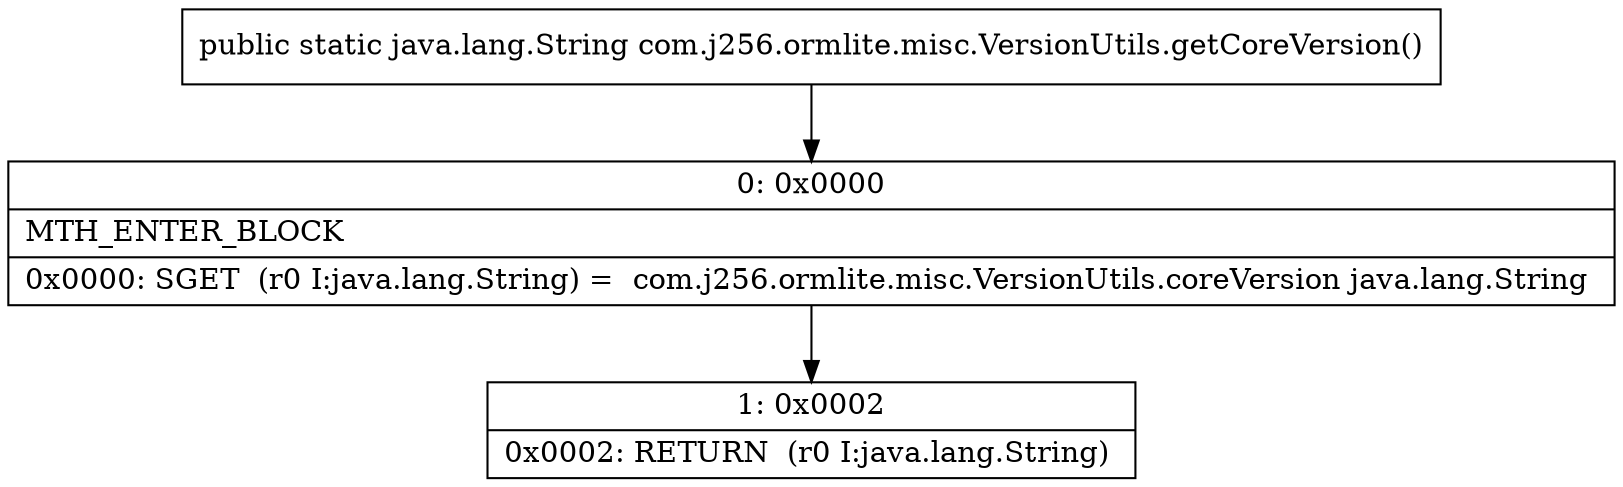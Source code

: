 digraph "CFG forcom.j256.ormlite.misc.VersionUtils.getCoreVersion()Ljava\/lang\/String;" {
Node_0 [shape=record,label="{0\:\ 0x0000|MTH_ENTER_BLOCK\l|0x0000: SGET  (r0 I:java.lang.String) =  com.j256.ormlite.misc.VersionUtils.coreVersion java.lang.String \l}"];
Node_1 [shape=record,label="{1\:\ 0x0002|0x0002: RETURN  (r0 I:java.lang.String) \l}"];
MethodNode[shape=record,label="{public static java.lang.String com.j256.ormlite.misc.VersionUtils.getCoreVersion() }"];
MethodNode -> Node_0;
Node_0 -> Node_1;
}

